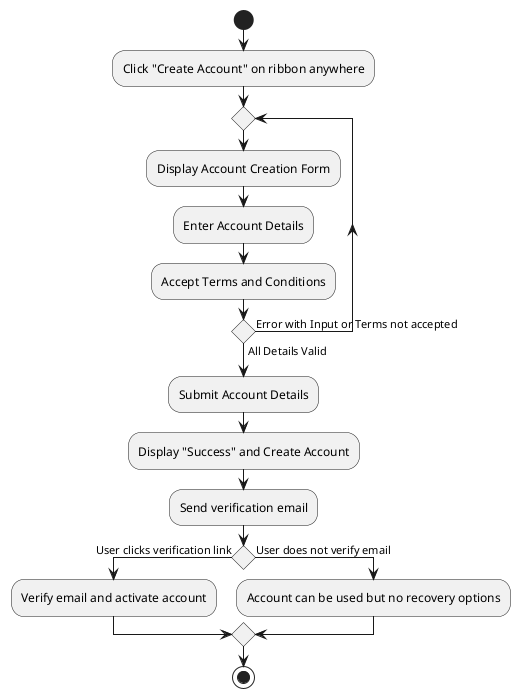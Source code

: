 @startuml US-01 - Account Creation Activity

start
:Click "Create Account" on ribbon anywhere;
repeat
    :Display Account Creation Form;
    :Enter Account Details;
    :Accept Terms and Conditions;
repeat while () is (Error with Input or Terms not accepted) not (All Details Valid)
:Submit Account Details;
:Display "Success" and Create Account;
:Send verification email;
if () then (User clicks verification link)
    :Verify email and activate account;
else (User does not verify email)
    :Account can be used but no recovery options;
endif
stop
@enduml